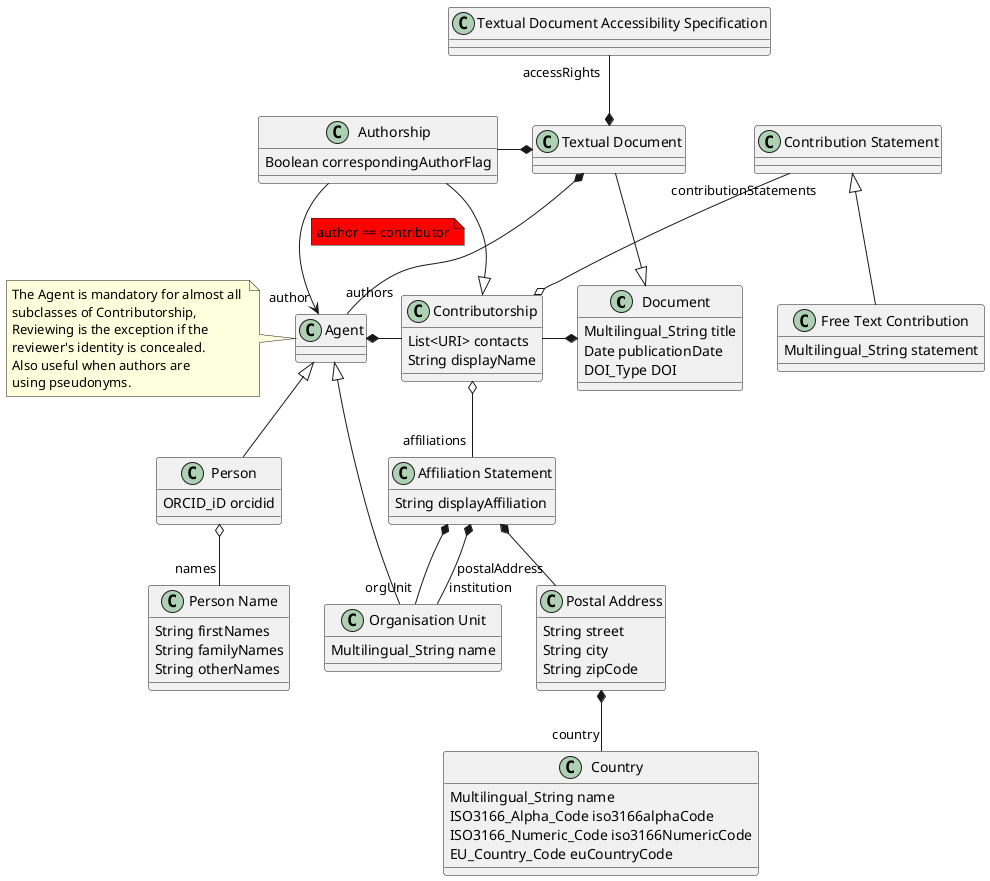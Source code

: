 @startuml
    !startsub Document
    class "Document"{
        Multilingual_String title
        Date publicationDate
        DOI_Type DOI
    }
    class "Textual Document"{
    }
    !endsub
    !startsub TDAS
    class "Textual Document Accessibility Specification"{
    }
    !endsub
    class "Agent"{

    }
    class "Organisation Unit"{
        Multilingual_String name
    }
    class "Person"{
        ORCID_iD orcidid
    }
    class "Person Name"{
        String firstNames
        String familyNames
        String otherNames
    }
    class "Authorship"{
        Boolean correspondingAuthorFlag
    }
    !startsub Contributorship
    class "Contributorship"{
        List<URI> contacts
        String displayName
    }
    class "Contribution Statement"{
    }
    class "Free Text Contribution"{
        Multilingual_String statement
    }
    !endsub
    class "Affiliation Statement"{
        String displayAffiliation
    }
    class "Postal Address"{
        String street
        String city
        String zipCode
    }
    class "Country"{
        Multilingual_String name
        ISO3166_Alpha_Code iso3166alphaCode
        ISO3166_Numeric_Code iso3166NumericCode
        EU_Country_Code euCountryCode
    }
    "Postal Address" *-- "country" "Country"
    "Affiliation Statement" *-- "postalAddress" "Postal Address"
    "Affiliation Statement" *-- "orgUnit" "Organisation Unit"
    "Affiliation Statement" *-- "institution" "Organisation Unit"
    !startsub Contributorship
    "Contribution Statement" <|-- "Free Text Contribution"
    "Contributorship" -r-* "Document"
    !endsub
    !startsub Contributorship
    "Contributorship" -l-* "Agent"
    !endsub
    "Contributorship" o-- "affiliations" "Affiliation Statement"
    !startsub Contributorship
    "Contributorship" o-u- "contributionStatements" "Contribution Statement"
    !endsub
    "Authorship" -r-* "Textual Document"
    "Contributorship" <|-u- "Authorship"
    "Authorship" --> "author" "Agent"
    note on link #red: author == contributor
    "Person" o-d- "names" "Person Name"
    "Agent" <|-d- "Person"
    "Agent" <|-d- "Organisation Unit"
    !startsub Document
    "Document" <|-u- "Textual Document"
    !endsub
    "Textual Document" *-u- "accessRights" "Textual Document Accessibility Specification"
    "Textual Document" *--  "authors" "Agent"

    note left of Agent: The Agent is mandatory for almost all \nsubclasses of Contributorship,\nReviewing is the exception if the \nreviewer's identity is concealed. \nAlso useful when authors are \nusing pseudonyms.
@enduml